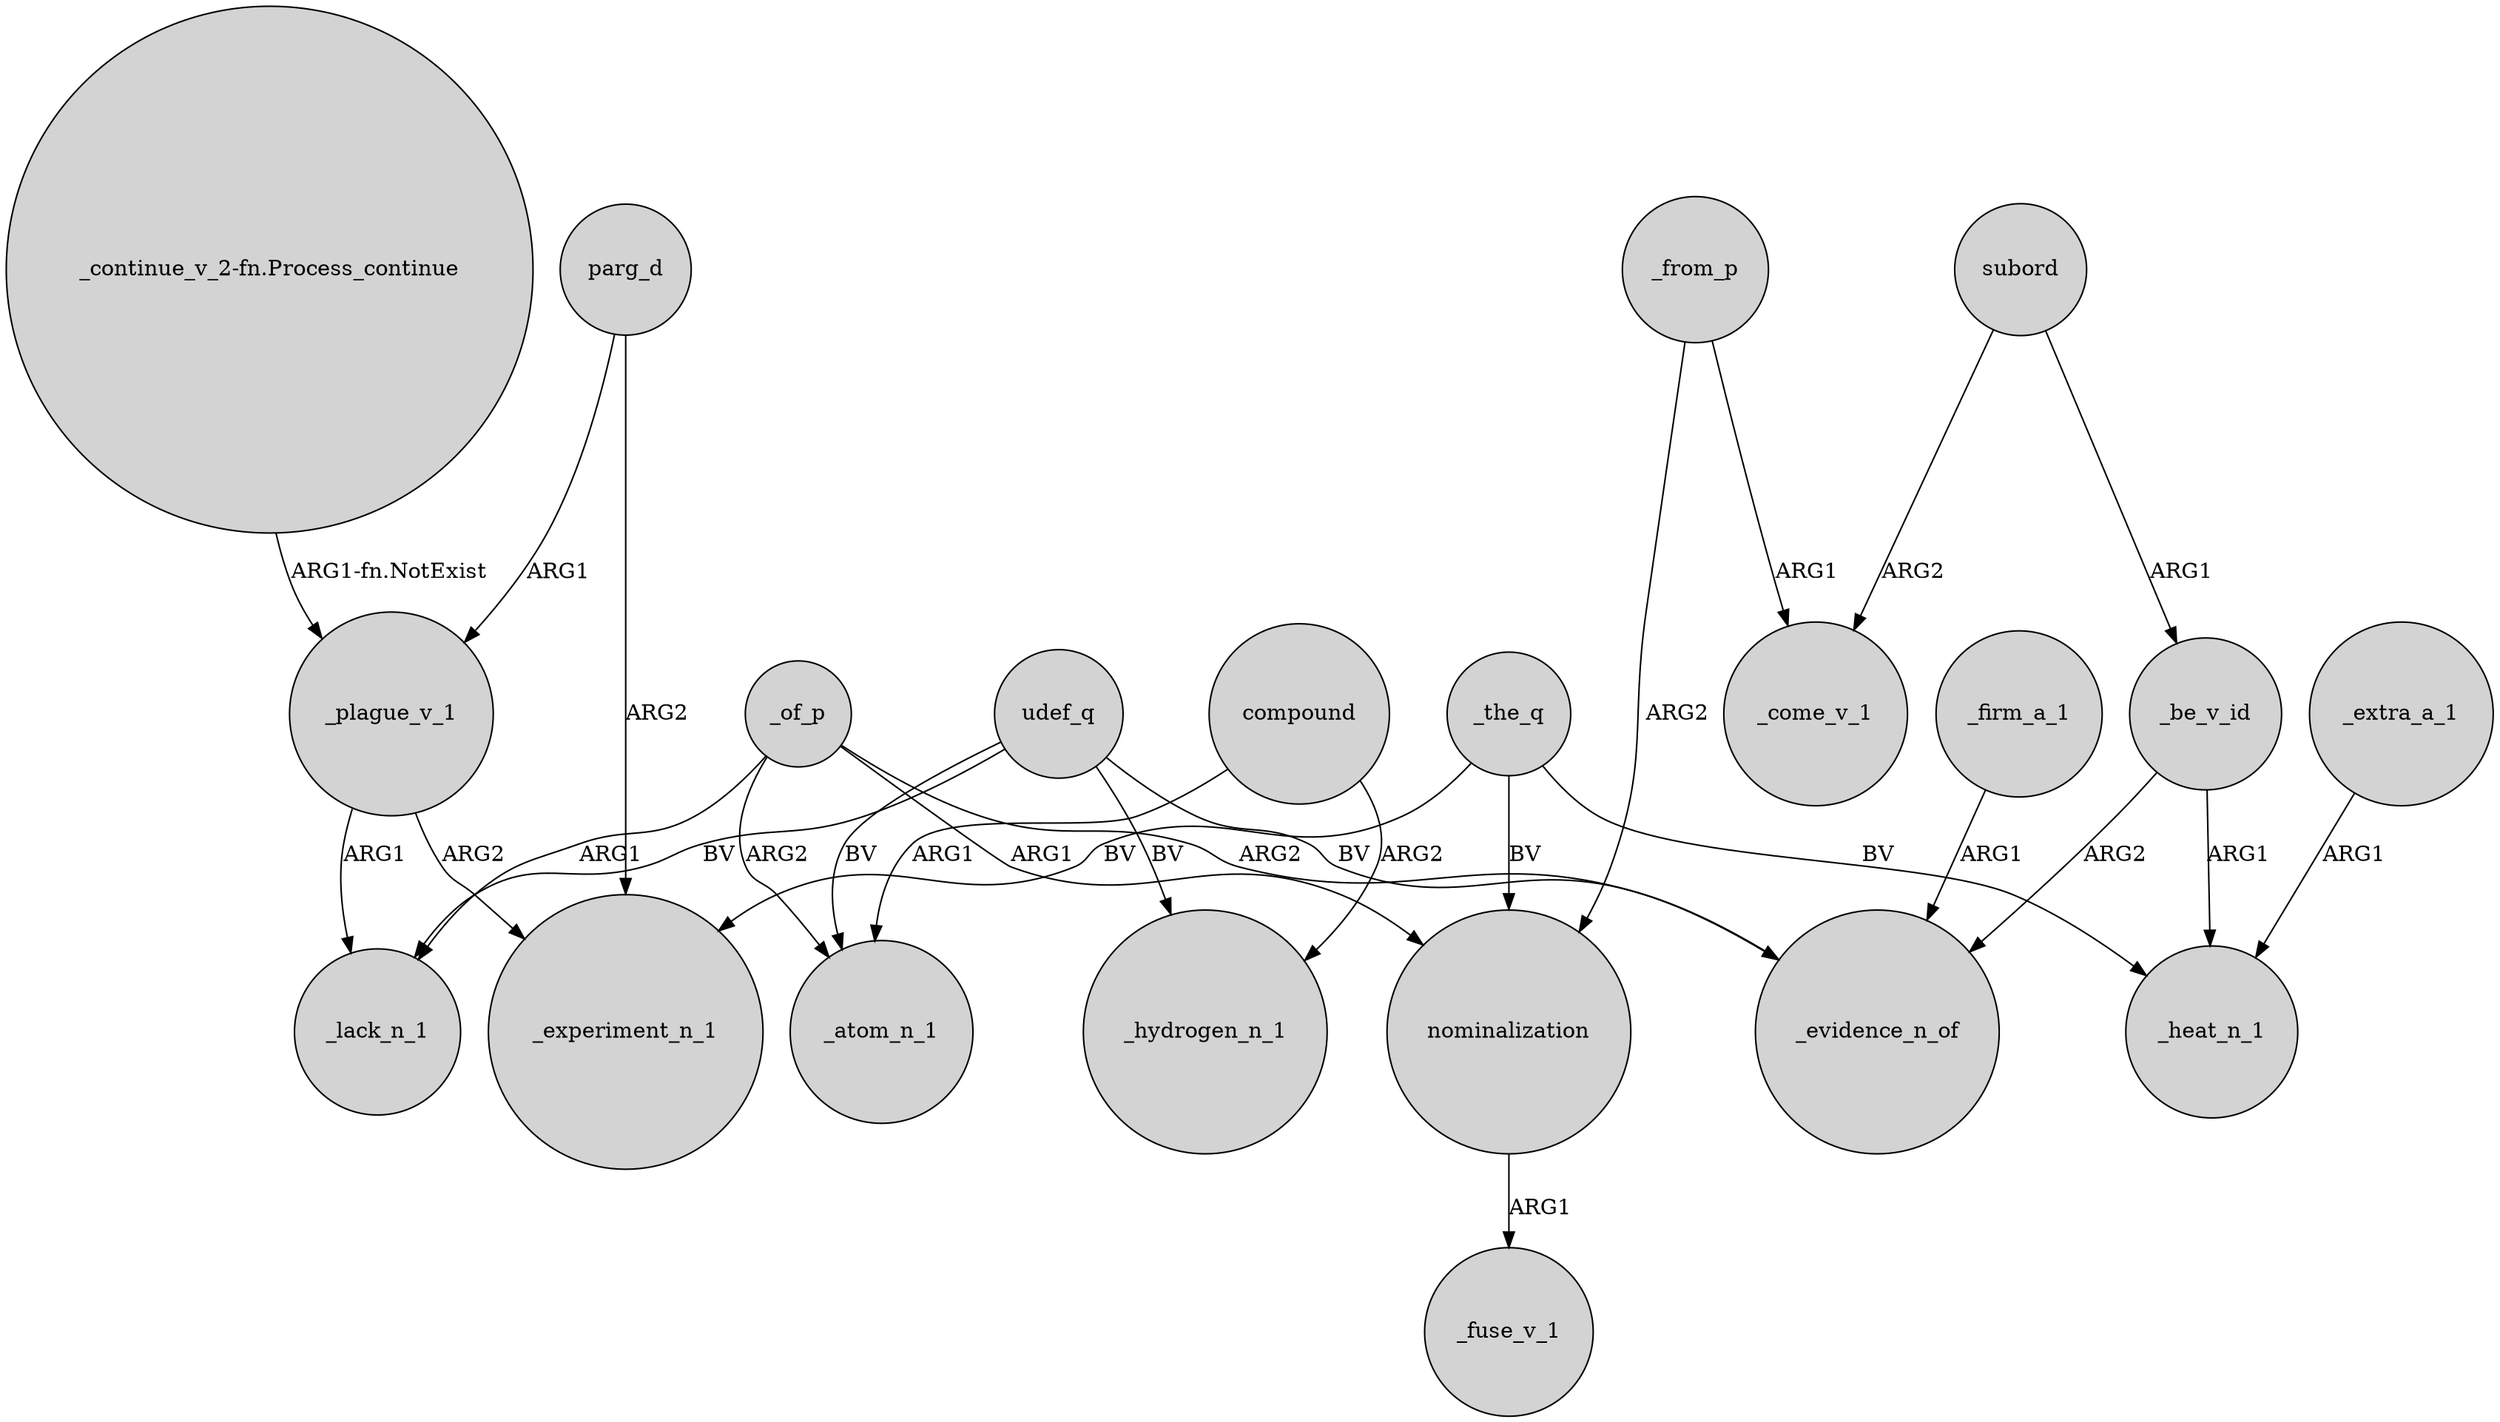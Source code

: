 digraph {
	node [shape=circle style=filled]
	nominalization -> _fuse_v_1 [label=ARG1]
	subord -> _be_v_id [label=ARG1]
	_of_p -> _lack_n_1 [label=ARG1]
	_firm_a_1 -> _evidence_n_of [label=ARG1]
	udef_q -> _evidence_n_of [label=BV]
	parg_d -> _plague_v_1 [label=ARG1]
	_the_q -> _heat_n_1 [label=BV]
	_plague_v_1 -> _experiment_n_1 [label=ARG2]
	"_continue_v_2-fn.Process_continue" -> _plague_v_1 [label="ARG1-fn.NotExist"]
	_of_p -> nominalization [label=ARG1]
	udef_q -> _atom_n_1 [label=BV]
	compound -> _atom_n_1 [label=ARG1]
	subord -> _come_v_1 [label=ARG2]
	udef_q -> _hydrogen_n_1 [label=BV]
	compound -> _hydrogen_n_1 [label=ARG2]
	_the_q -> _experiment_n_1 [label=BV]
	_be_v_id -> _evidence_n_of [label=ARG2]
	_plague_v_1 -> _lack_n_1 [label=ARG1]
	parg_d -> _experiment_n_1 [label=ARG2]
	udef_q -> _lack_n_1 [label=BV]
	_from_p -> nominalization [label=ARG2]
	_of_p -> _evidence_n_of [label=ARG2]
	_be_v_id -> _heat_n_1 [label=ARG1]
	_from_p -> _come_v_1 [label=ARG1]
	_extra_a_1 -> _heat_n_1 [label=ARG1]
	_of_p -> _atom_n_1 [label=ARG2]
	_the_q -> nominalization [label=BV]
}
